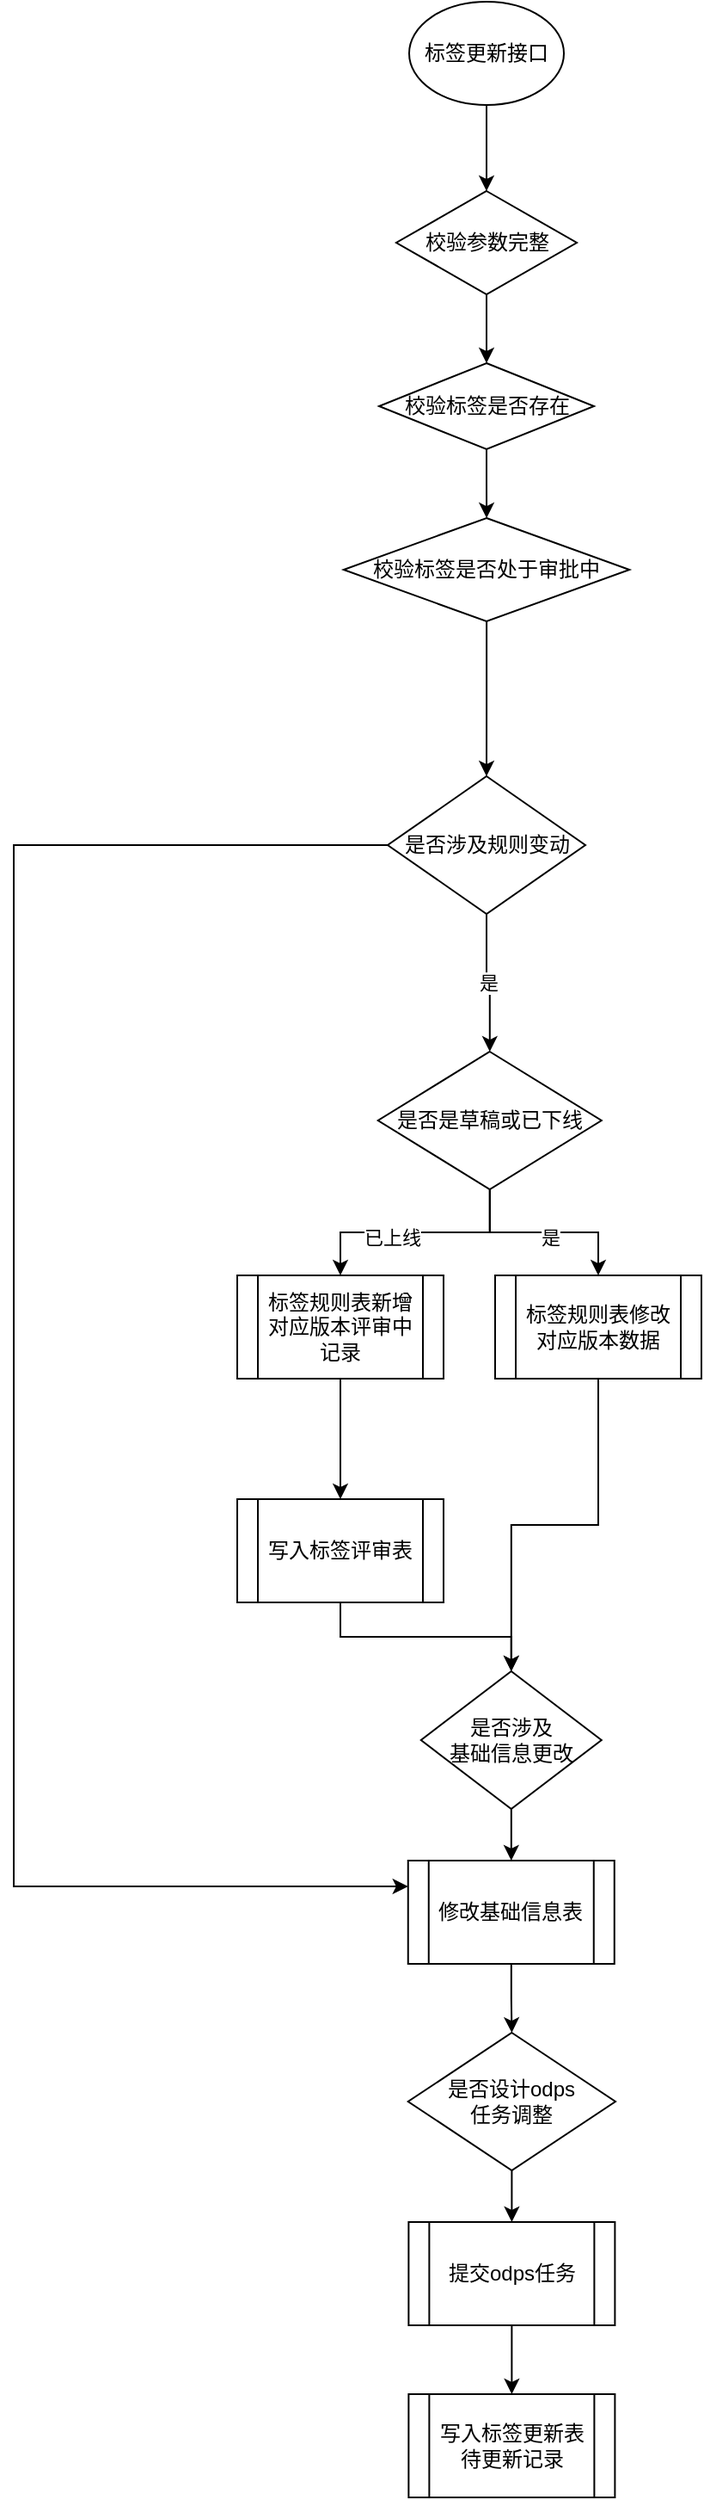 <mxfile version="24.8.0">
  <diagram name="第 1 页" id="qC2b2G2Op4qDPdREftL7">
    <mxGraphModel dx="1026" dy="650" grid="1" gridSize="10" guides="1" tooltips="1" connect="1" arrows="1" fold="1" page="1" pageScale="1" pageWidth="827" pageHeight="1169" math="0" shadow="0">
      <root>
        <mxCell id="0" />
        <mxCell id="1" parent="0" />
        <mxCell id="Cb99nYj2VXqeTvQXyxzO-3" value="" style="edgeStyle=orthogonalEdgeStyle;rounded=0;orthogonalLoop=1;jettySize=auto;html=1;" parent="1" source="Cb99nYj2VXqeTvQXyxzO-1" target="Cb99nYj2VXqeTvQXyxzO-2" edge="1">
          <mxGeometry relative="1" as="geometry" />
        </mxCell>
        <mxCell id="Cb99nYj2VXqeTvQXyxzO-1" value="标签更新接口" style="ellipse;whiteSpace=wrap;html=1;" parent="1" vertex="1">
          <mxGeometry x="260" y="110" width="90" height="60" as="geometry" />
        </mxCell>
        <mxCell id="Cb99nYj2VXqeTvQXyxzO-5" value="" style="edgeStyle=orthogonalEdgeStyle;rounded=0;orthogonalLoop=1;jettySize=auto;html=1;" parent="1" source="Cb99nYj2VXqeTvQXyxzO-2" target="Cb99nYj2VXqeTvQXyxzO-4" edge="1">
          <mxGeometry relative="1" as="geometry" />
        </mxCell>
        <mxCell id="Cb99nYj2VXqeTvQXyxzO-2" value="校验参数完整" style="rhombus;whiteSpace=wrap;html=1;" parent="1" vertex="1">
          <mxGeometry x="252.5" y="220" width="105" height="60" as="geometry" />
        </mxCell>
        <mxCell id="Cb99nYj2VXqeTvQXyxzO-9" value="" style="edgeStyle=orthogonalEdgeStyle;rounded=0;orthogonalLoop=1;jettySize=auto;html=1;" parent="1" source="Cb99nYj2VXqeTvQXyxzO-4" edge="1" target="nyB8MZ1WHudrs8HzLIYH-1">
          <mxGeometry relative="1" as="geometry">
            <mxPoint x="305" y="420" as="targetPoint" />
          </mxGeometry>
        </mxCell>
        <mxCell id="Cb99nYj2VXqeTvQXyxzO-4" value="校验标签是否存在" style="rhombus;whiteSpace=wrap;html=1;" parent="1" vertex="1">
          <mxGeometry x="242.5" y="320" width="125" height="50" as="geometry" />
        </mxCell>
        <mxCell id="dnVBaHPE359D20NYWFpn-3" value="是" style="edgeStyle=orthogonalEdgeStyle;rounded=0;orthogonalLoop=1;jettySize=auto;html=1;" parent="1" source="dnVBaHPE359D20NYWFpn-1" target="nyB8MZ1WHudrs8HzLIYH-4" edge="1">
          <mxGeometry relative="1" as="geometry">
            <mxPoint x="397.5" y="670" as="sourcePoint" />
            <mxPoint x="310" y="720" as="targetPoint" />
          </mxGeometry>
        </mxCell>
        <mxCell id="dnVBaHPE359D20NYWFpn-1" value="是否涉及规则变动" style="rhombus;whiteSpace=wrap;html=1;" parent="1" vertex="1">
          <mxGeometry x="247.5" y="560" width="115" height="80" as="geometry" />
        </mxCell>
        <mxCell id="nyB8MZ1WHudrs8HzLIYH-2" style="edgeStyle=orthogonalEdgeStyle;rounded=0;orthogonalLoop=1;jettySize=auto;html=1;" edge="1" parent="1" source="nyB8MZ1WHudrs8HzLIYH-1" target="dnVBaHPE359D20NYWFpn-1">
          <mxGeometry relative="1" as="geometry" />
        </mxCell>
        <mxCell id="nyB8MZ1WHudrs8HzLIYH-1" value="校验标签是否处于审批中" style="rhombus;whiteSpace=wrap;html=1;" vertex="1" parent="1">
          <mxGeometry x="221.88" y="410" width="166.25" height="60" as="geometry" />
        </mxCell>
        <mxCell id="nyB8MZ1WHudrs8HzLIYH-6" value="" style="edgeStyle=orthogonalEdgeStyle;rounded=0;orthogonalLoop=1;jettySize=auto;html=1;" edge="1" parent="1" source="nyB8MZ1WHudrs8HzLIYH-4" target="nyB8MZ1WHudrs8HzLIYH-5">
          <mxGeometry relative="1" as="geometry" />
        </mxCell>
        <mxCell id="nyB8MZ1WHudrs8HzLIYH-11" value="是" style="edgeLabel;html=1;align=center;verticalAlign=middle;resizable=0;points=[];" vertex="1" connectable="0" parent="nyB8MZ1WHudrs8HzLIYH-6">
          <mxGeometry x="0.063" y="-3" relative="1" as="geometry">
            <mxPoint as="offset" />
          </mxGeometry>
        </mxCell>
        <mxCell id="nyB8MZ1WHudrs8HzLIYH-7" style="edgeStyle=orthogonalEdgeStyle;rounded=0;orthogonalLoop=1;jettySize=auto;html=1;" edge="1" parent="1" source="nyB8MZ1WHudrs8HzLIYH-4" target="nyB8MZ1WHudrs8HzLIYH-9">
          <mxGeometry relative="1" as="geometry">
            <mxPoint x="210" y="860" as="targetPoint" />
          </mxGeometry>
        </mxCell>
        <mxCell id="nyB8MZ1WHudrs8HzLIYH-10" value="已上线" style="edgeLabel;html=1;align=center;verticalAlign=middle;resizable=0;points=[];" vertex="1" connectable="0" parent="nyB8MZ1WHudrs8HzLIYH-7">
          <mxGeometry x="0.197" y="3" relative="1" as="geometry">
            <mxPoint as="offset" />
          </mxGeometry>
        </mxCell>
        <mxCell id="nyB8MZ1WHudrs8HzLIYH-22" style="edgeStyle=orthogonalEdgeStyle;rounded=0;orthogonalLoop=1;jettySize=auto;html=1;entryX=0;entryY=0.25;entryDx=0;entryDy=0;exitX=0;exitY=0.5;exitDx=0;exitDy=0;" edge="1" parent="1" source="dnVBaHPE359D20NYWFpn-1" target="nyB8MZ1WHudrs8HzLIYH-20">
          <mxGeometry relative="1" as="geometry">
            <Array as="points">
              <mxPoint x="30" y="600" />
              <mxPoint x="30" y="1205" />
            </Array>
          </mxGeometry>
        </mxCell>
        <mxCell id="nyB8MZ1WHudrs8HzLIYH-4" value="是否是草稿或已下线" style="rhombus;whiteSpace=wrap;html=1;" vertex="1" parent="1">
          <mxGeometry x="241.88" y="720" width="130" height="80" as="geometry" />
        </mxCell>
        <mxCell id="nyB8MZ1WHudrs8HzLIYH-19" style="edgeStyle=orthogonalEdgeStyle;rounded=0;orthogonalLoop=1;jettySize=auto;html=1;" edge="1" parent="1" source="nyB8MZ1WHudrs8HzLIYH-5" target="nyB8MZ1WHudrs8HzLIYH-16">
          <mxGeometry relative="1" as="geometry" />
        </mxCell>
        <mxCell id="nyB8MZ1WHudrs8HzLIYH-5" value="标签规则表修改对应版本数据" style="shape=process;whiteSpace=wrap;html=1;backgroundOutline=1;" vertex="1" parent="1">
          <mxGeometry x="310" y="850" width="120" height="60" as="geometry" />
        </mxCell>
        <mxCell id="nyB8MZ1WHudrs8HzLIYH-13" value="" style="edgeStyle=orthogonalEdgeStyle;rounded=0;orthogonalLoop=1;jettySize=auto;html=1;" edge="1" parent="1" source="nyB8MZ1WHudrs8HzLIYH-9" target="nyB8MZ1WHudrs8HzLIYH-12">
          <mxGeometry relative="1" as="geometry" />
        </mxCell>
        <mxCell id="nyB8MZ1WHudrs8HzLIYH-9" value="标签规则表新增对应版本评审中记录" style="shape=process;whiteSpace=wrap;html=1;backgroundOutline=1;" vertex="1" parent="1">
          <mxGeometry x="160" y="850" width="120" height="60" as="geometry" />
        </mxCell>
        <mxCell id="nyB8MZ1WHudrs8HzLIYH-18" style="edgeStyle=orthogonalEdgeStyle;rounded=0;orthogonalLoop=1;jettySize=auto;html=1;" edge="1" parent="1" source="nyB8MZ1WHudrs8HzLIYH-12" target="nyB8MZ1WHudrs8HzLIYH-16">
          <mxGeometry relative="1" as="geometry" />
        </mxCell>
        <mxCell id="nyB8MZ1WHudrs8HzLIYH-12" value="写入标签评审表" style="shape=process;whiteSpace=wrap;html=1;backgroundOutline=1;" vertex="1" parent="1">
          <mxGeometry x="160" y="980" width="120" height="60" as="geometry" />
        </mxCell>
        <mxCell id="nyB8MZ1WHudrs8HzLIYH-21" value="" style="edgeStyle=orthogonalEdgeStyle;rounded=0;orthogonalLoop=1;jettySize=auto;html=1;" edge="1" parent="1" source="nyB8MZ1WHudrs8HzLIYH-16" target="nyB8MZ1WHudrs8HzLIYH-20">
          <mxGeometry relative="1" as="geometry" />
        </mxCell>
        <mxCell id="nyB8MZ1WHudrs8HzLIYH-16" value="是否涉及&lt;div&gt;基础信息更改&lt;/div&gt;" style="rhombus;whiteSpace=wrap;html=1;" vertex="1" parent="1">
          <mxGeometry x="266.88" y="1080" width="105" height="80" as="geometry" />
        </mxCell>
        <mxCell id="nyB8MZ1WHudrs8HzLIYH-24" value="" style="edgeStyle=orthogonalEdgeStyle;rounded=0;orthogonalLoop=1;jettySize=auto;html=1;" edge="1" parent="1" source="nyB8MZ1WHudrs8HzLIYH-20" target="nyB8MZ1WHudrs8HzLIYH-23">
          <mxGeometry relative="1" as="geometry" />
        </mxCell>
        <mxCell id="nyB8MZ1WHudrs8HzLIYH-20" value="修改基础信息表" style="shape=process;whiteSpace=wrap;html=1;backgroundOutline=1;" vertex="1" parent="1">
          <mxGeometry x="259.38" y="1190" width="120" height="60" as="geometry" />
        </mxCell>
        <mxCell id="nyB8MZ1WHudrs8HzLIYH-26" value="" style="edgeStyle=orthogonalEdgeStyle;rounded=0;orthogonalLoop=1;jettySize=auto;html=1;" edge="1" parent="1" source="nyB8MZ1WHudrs8HzLIYH-23" target="nyB8MZ1WHudrs8HzLIYH-25">
          <mxGeometry relative="1" as="geometry" />
        </mxCell>
        <mxCell id="nyB8MZ1WHudrs8HzLIYH-23" value="是否设计odps&lt;div&gt;任务调整&lt;/div&gt;" style="rhombus;whiteSpace=wrap;html=1;" vertex="1" parent="1">
          <mxGeometry x="259.38" y="1290" width="120.62" height="80" as="geometry" />
        </mxCell>
        <mxCell id="nyB8MZ1WHudrs8HzLIYH-28" value="" style="edgeStyle=orthogonalEdgeStyle;rounded=0;orthogonalLoop=1;jettySize=auto;html=1;" edge="1" parent="1" source="nyB8MZ1WHudrs8HzLIYH-25" target="nyB8MZ1WHudrs8HzLIYH-27">
          <mxGeometry relative="1" as="geometry" />
        </mxCell>
        <mxCell id="nyB8MZ1WHudrs8HzLIYH-25" value="提交odps任务" style="shape=process;whiteSpace=wrap;html=1;backgroundOutline=1;" vertex="1" parent="1">
          <mxGeometry x="259.69" y="1400" width="120" height="60" as="geometry" />
        </mxCell>
        <mxCell id="nyB8MZ1WHudrs8HzLIYH-27" value="写入标签更新表待更新记录" style="shape=process;whiteSpace=wrap;html=1;backgroundOutline=1;" vertex="1" parent="1">
          <mxGeometry x="259.69" y="1500" width="120" height="60" as="geometry" />
        </mxCell>
      </root>
    </mxGraphModel>
  </diagram>
</mxfile>
